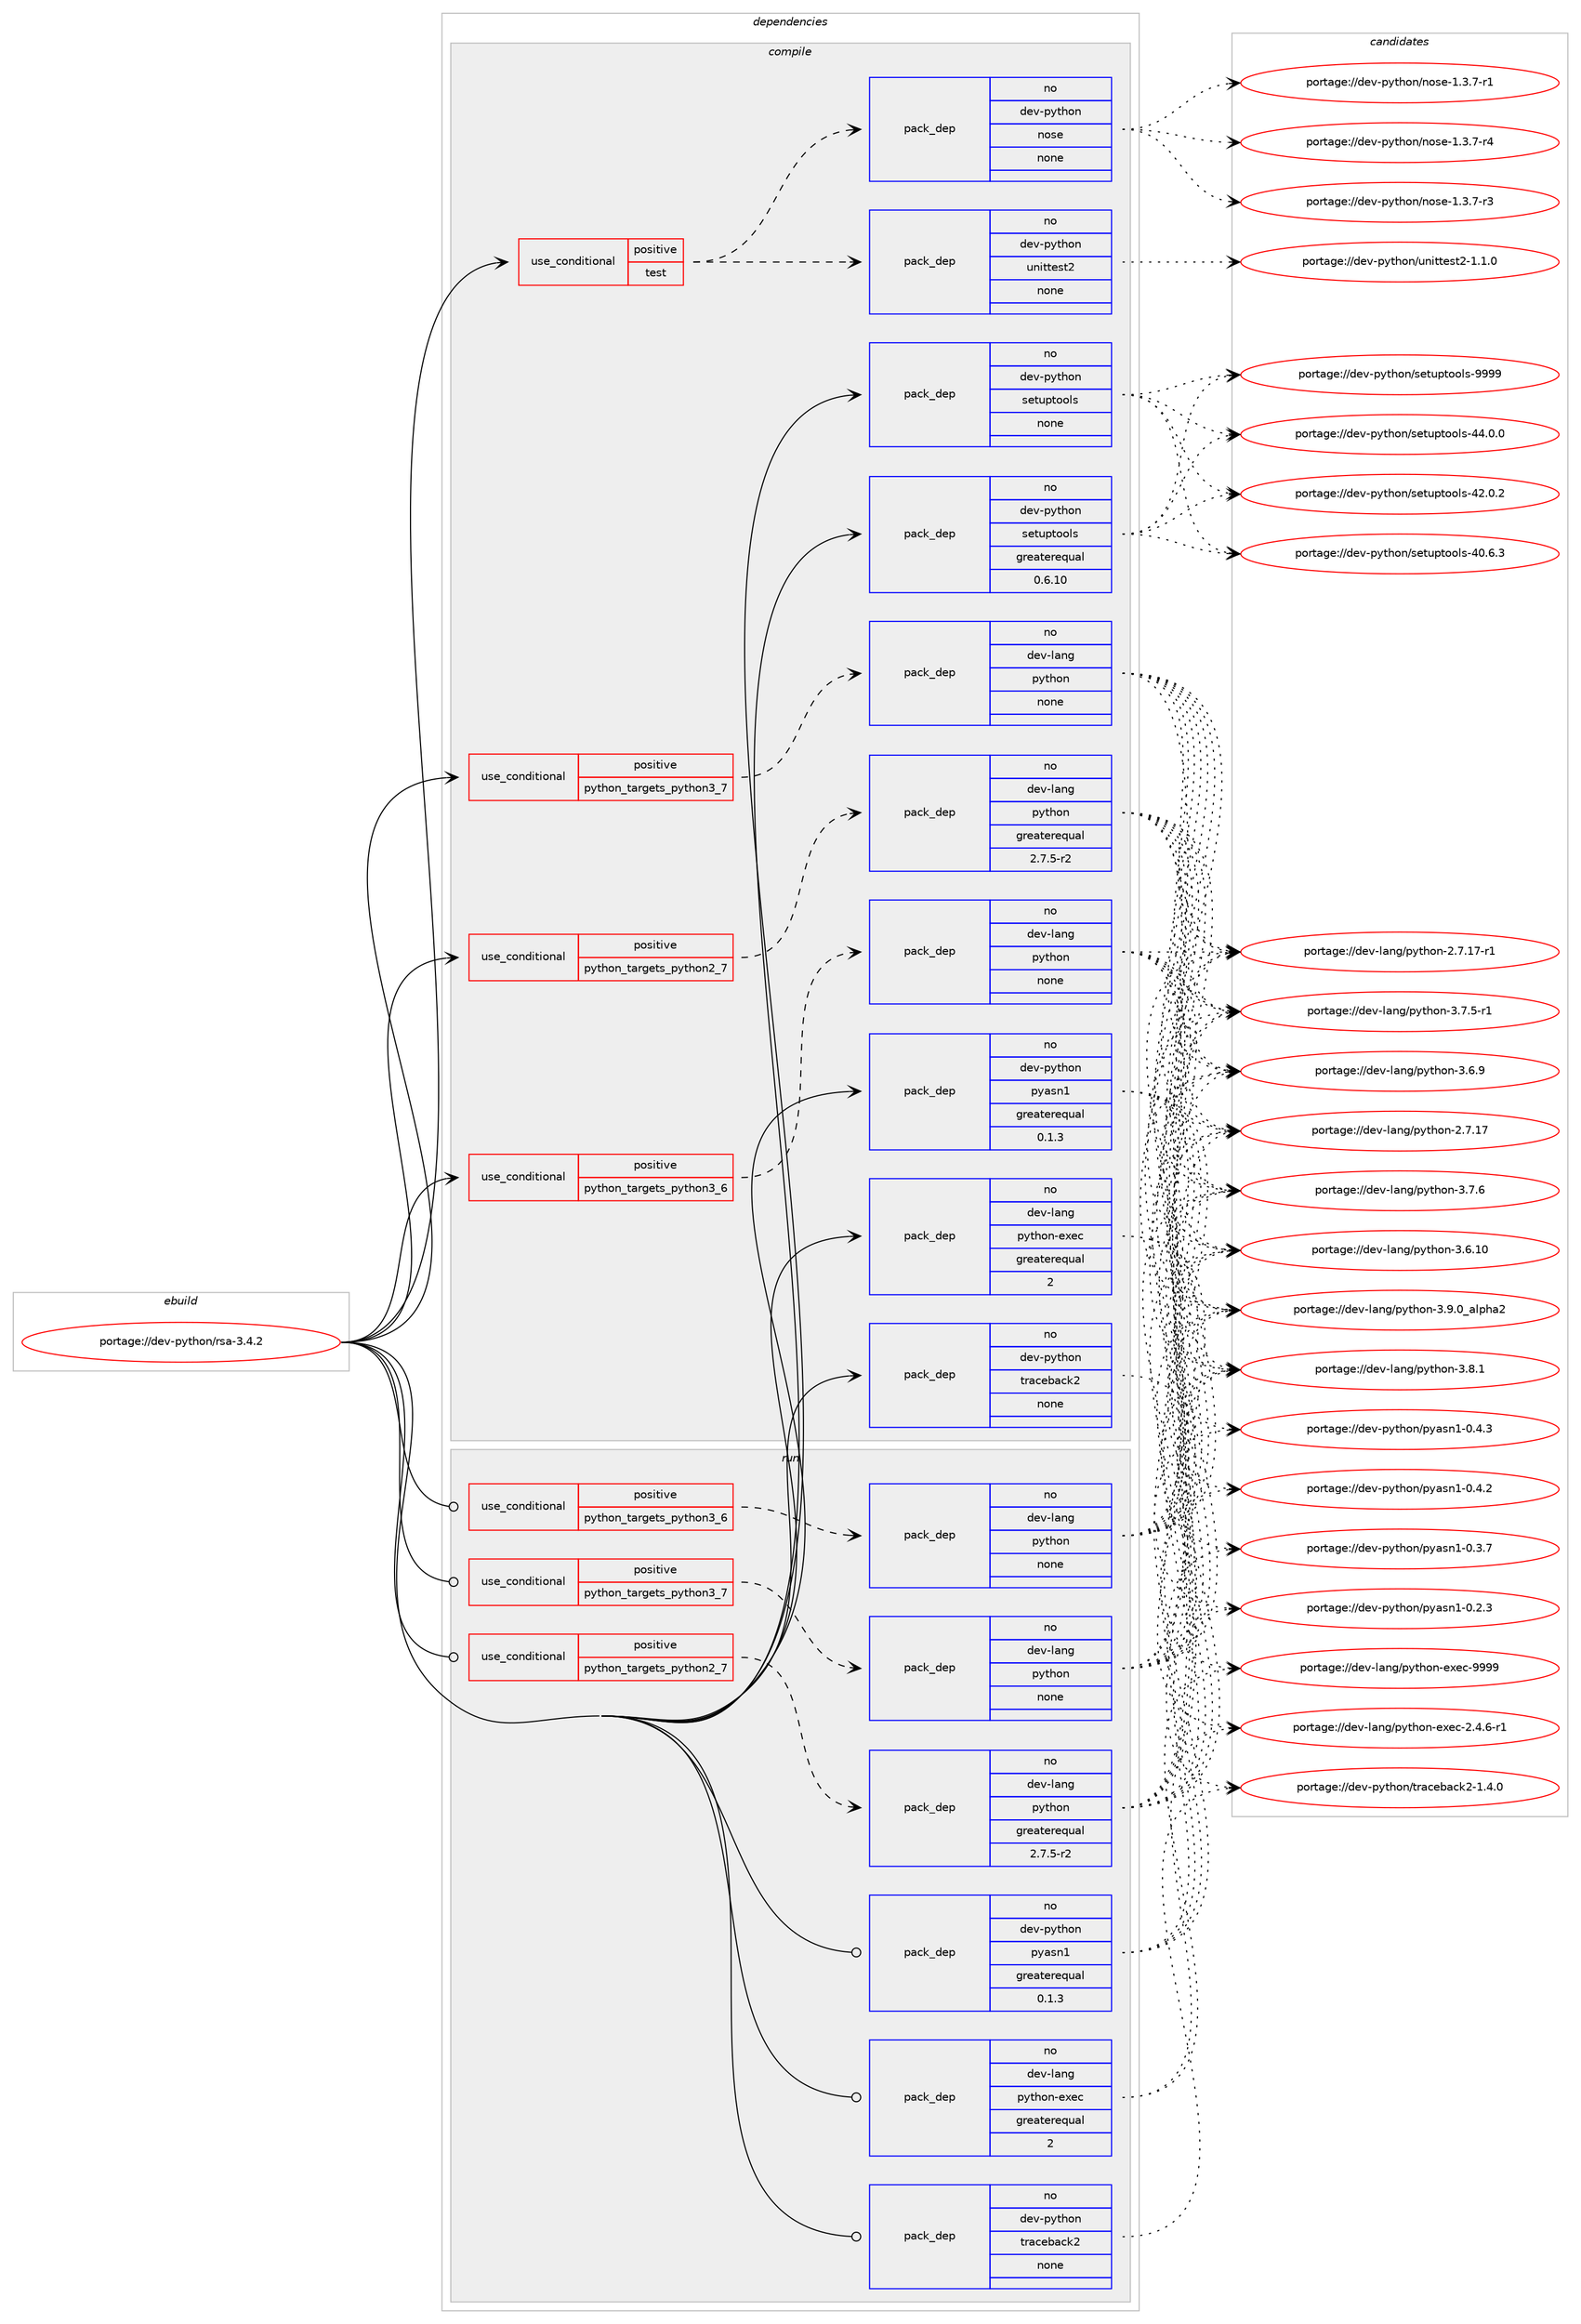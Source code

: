 digraph prolog {

# *************
# Graph options
# *************

newrank=true;
concentrate=true;
compound=true;
graph [rankdir=LR,fontname=Helvetica,fontsize=10,ranksep=1.5];#, ranksep=2.5, nodesep=0.2];
edge  [arrowhead=vee];
node  [fontname=Helvetica,fontsize=10];

# **********
# The ebuild
# **********

subgraph cluster_leftcol {
color=gray;
rank=same;
label=<<i>ebuild</i>>;
id [label="portage://dev-python/rsa-3.4.2", color=red, width=4, href="../dev-python/rsa-3.4.2.svg"];
}

# ****************
# The dependencies
# ****************

subgraph cluster_midcol {
color=gray;
label=<<i>dependencies</i>>;
subgraph cluster_compile {
fillcolor="#eeeeee";
style=filled;
label=<<i>compile</i>>;
subgraph cond106421 {
dependency427174 [label=<<TABLE BORDER="0" CELLBORDER="1" CELLSPACING="0" CELLPADDING="4"><TR><TD ROWSPAN="3" CELLPADDING="10">use_conditional</TD></TR><TR><TD>positive</TD></TR><TR><TD>python_targets_python2_7</TD></TR></TABLE>>, shape=none, color=red];
subgraph pack315855 {
dependency427175 [label=<<TABLE BORDER="0" CELLBORDER="1" CELLSPACING="0" CELLPADDING="4" WIDTH="220"><TR><TD ROWSPAN="6" CELLPADDING="30">pack_dep</TD></TR><TR><TD WIDTH="110">no</TD></TR><TR><TD>dev-lang</TD></TR><TR><TD>python</TD></TR><TR><TD>greaterequal</TD></TR><TR><TD>2.7.5-r2</TD></TR></TABLE>>, shape=none, color=blue];
}
dependency427174:e -> dependency427175:w [weight=20,style="dashed",arrowhead="vee"];
}
id:e -> dependency427174:w [weight=20,style="solid",arrowhead="vee"];
subgraph cond106422 {
dependency427176 [label=<<TABLE BORDER="0" CELLBORDER="1" CELLSPACING="0" CELLPADDING="4"><TR><TD ROWSPAN="3" CELLPADDING="10">use_conditional</TD></TR><TR><TD>positive</TD></TR><TR><TD>python_targets_python3_6</TD></TR></TABLE>>, shape=none, color=red];
subgraph pack315856 {
dependency427177 [label=<<TABLE BORDER="0" CELLBORDER="1" CELLSPACING="0" CELLPADDING="4" WIDTH="220"><TR><TD ROWSPAN="6" CELLPADDING="30">pack_dep</TD></TR><TR><TD WIDTH="110">no</TD></TR><TR><TD>dev-lang</TD></TR><TR><TD>python</TD></TR><TR><TD>none</TD></TR><TR><TD></TD></TR></TABLE>>, shape=none, color=blue];
}
dependency427176:e -> dependency427177:w [weight=20,style="dashed",arrowhead="vee"];
}
id:e -> dependency427176:w [weight=20,style="solid",arrowhead="vee"];
subgraph cond106423 {
dependency427178 [label=<<TABLE BORDER="0" CELLBORDER="1" CELLSPACING="0" CELLPADDING="4"><TR><TD ROWSPAN="3" CELLPADDING="10">use_conditional</TD></TR><TR><TD>positive</TD></TR><TR><TD>python_targets_python3_7</TD></TR></TABLE>>, shape=none, color=red];
subgraph pack315857 {
dependency427179 [label=<<TABLE BORDER="0" CELLBORDER="1" CELLSPACING="0" CELLPADDING="4" WIDTH="220"><TR><TD ROWSPAN="6" CELLPADDING="30">pack_dep</TD></TR><TR><TD WIDTH="110">no</TD></TR><TR><TD>dev-lang</TD></TR><TR><TD>python</TD></TR><TR><TD>none</TD></TR><TR><TD></TD></TR></TABLE>>, shape=none, color=blue];
}
dependency427178:e -> dependency427179:w [weight=20,style="dashed",arrowhead="vee"];
}
id:e -> dependency427178:w [weight=20,style="solid",arrowhead="vee"];
subgraph cond106424 {
dependency427180 [label=<<TABLE BORDER="0" CELLBORDER="1" CELLSPACING="0" CELLPADDING="4"><TR><TD ROWSPAN="3" CELLPADDING="10">use_conditional</TD></TR><TR><TD>positive</TD></TR><TR><TD>test</TD></TR></TABLE>>, shape=none, color=red];
subgraph pack315858 {
dependency427181 [label=<<TABLE BORDER="0" CELLBORDER="1" CELLSPACING="0" CELLPADDING="4" WIDTH="220"><TR><TD ROWSPAN="6" CELLPADDING="30">pack_dep</TD></TR><TR><TD WIDTH="110">no</TD></TR><TR><TD>dev-python</TD></TR><TR><TD>nose</TD></TR><TR><TD>none</TD></TR><TR><TD></TD></TR></TABLE>>, shape=none, color=blue];
}
dependency427180:e -> dependency427181:w [weight=20,style="dashed",arrowhead="vee"];
subgraph pack315859 {
dependency427182 [label=<<TABLE BORDER="0" CELLBORDER="1" CELLSPACING="0" CELLPADDING="4" WIDTH="220"><TR><TD ROWSPAN="6" CELLPADDING="30">pack_dep</TD></TR><TR><TD WIDTH="110">no</TD></TR><TR><TD>dev-python</TD></TR><TR><TD>unittest2</TD></TR><TR><TD>none</TD></TR><TR><TD></TD></TR></TABLE>>, shape=none, color=blue];
}
dependency427180:e -> dependency427182:w [weight=20,style="dashed",arrowhead="vee"];
}
id:e -> dependency427180:w [weight=20,style="solid",arrowhead="vee"];
subgraph pack315860 {
dependency427183 [label=<<TABLE BORDER="0" CELLBORDER="1" CELLSPACING="0" CELLPADDING="4" WIDTH="220"><TR><TD ROWSPAN="6" CELLPADDING="30">pack_dep</TD></TR><TR><TD WIDTH="110">no</TD></TR><TR><TD>dev-lang</TD></TR><TR><TD>python-exec</TD></TR><TR><TD>greaterequal</TD></TR><TR><TD>2</TD></TR></TABLE>>, shape=none, color=blue];
}
id:e -> dependency427183:w [weight=20,style="solid",arrowhead="vee"];
subgraph pack315861 {
dependency427184 [label=<<TABLE BORDER="0" CELLBORDER="1" CELLSPACING="0" CELLPADDING="4" WIDTH="220"><TR><TD ROWSPAN="6" CELLPADDING="30">pack_dep</TD></TR><TR><TD WIDTH="110">no</TD></TR><TR><TD>dev-python</TD></TR><TR><TD>pyasn1</TD></TR><TR><TD>greaterequal</TD></TR><TR><TD>0.1.3</TD></TR></TABLE>>, shape=none, color=blue];
}
id:e -> dependency427184:w [weight=20,style="solid",arrowhead="vee"];
subgraph pack315862 {
dependency427185 [label=<<TABLE BORDER="0" CELLBORDER="1" CELLSPACING="0" CELLPADDING="4" WIDTH="220"><TR><TD ROWSPAN="6" CELLPADDING="30">pack_dep</TD></TR><TR><TD WIDTH="110">no</TD></TR><TR><TD>dev-python</TD></TR><TR><TD>setuptools</TD></TR><TR><TD>greaterequal</TD></TR><TR><TD>0.6.10</TD></TR></TABLE>>, shape=none, color=blue];
}
id:e -> dependency427185:w [weight=20,style="solid",arrowhead="vee"];
subgraph pack315863 {
dependency427186 [label=<<TABLE BORDER="0" CELLBORDER="1" CELLSPACING="0" CELLPADDING="4" WIDTH="220"><TR><TD ROWSPAN="6" CELLPADDING="30">pack_dep</TD></TR><TR><TD WIDTH="110">no</TD></TR><TR><TD>dev-python</TD></TR><TR><TD>setuptools</TD></TR><TR><TD>none</TD></TR><TR><TD></TD></TR></TABLE>>, shape=none, color=blue];
}
id:e -> dependency427186:w [weight=20,style="solid",arrowhead="vee"];
subgraph pack315864 {
dependency427187 [label=<<TABLE BORDER="0" CELLBORDER="1" CELLSPACING="0" CELLPADDING="4" WIDTH="220"><TR><TD ROWSPAN="6" CELLPADDING="30">pack_dep</TD></TR><TR><TD WIDTH="110">no</TD></TR><TR><TD>dev-python</TD></TR><TR><TD>traceback2</TD></TR><TR><TD>none</TD></TR><TR><TD></TD></TR></TABLE>>, shape=none, color=blue];
}
id:e -> dependency427187:w [weight=20,style="solid",arrowhead="vee"];
}
subgraph cluster_compileandrun {
fillcolor="#eeeeee";
style=filled;
label=<<i>compile and run</i>>;
}
subgraph cluster_run {
fillcolor="#eeeeee";
style=filled;
label=<<i>run</i>>;
subgraph cond106425 {
dependency427188 [label=<<TABLE BORDER="0" CELLBORDER="1" CELLSPACING="0" CELLPADDING="4"><TR><TD ROWSPAN="3" CELLPADDING="10">use_conditional</TD></TR><TR><TD>positive</TD></TR><TR><TD>python_targets_python2_7</TD></TR></TABLE>>, shape=none, color=red];
subgraph pack315865 {
dependency427189 [label=<<TABLE BORDER="0" CELLBORDER="1" CELLSPACING="0" CELLPADDING="4" WIDTH="220"><TR><TD ROWSPAN="6" CELLPADDING="30">pack_dep</TD></TR><TR><TD WIDTH="110">no</TD></TR><TR><TD>dev-lang</TD></TR><TR><TD>python</TD></TR><TR><TD>greaterequal</TD></TR><TR><TD>2.7.5-r2</TD></TR></TABLE>>, shape=none, color=blue];
}
dependency427188:e -> dependency427189:w [weight=20,style="dashed",arrowhead="vee"];
}
id:e -> dependency427188:w [weight=20,style="solid",arrowhead="odot"];
subgraph cond106426 {
dependency427190 [label=<<TABLE BORDER="0" CELLBORDER="1" CELLSPACING="0" CELLPADDING="4"><TR><TD ROWSPAN="3" CELLPADDING="10">use_conditional</TD></TR><TR><TD>positive</TD></TR><TR><TD>python_targets_python3_6</TD></TR></TABLE>>, shape=none, color=red];
subgraph pack315866 {
dependency427191 [label=<<TABLE BORDER="0" CELLBORDER="1" CELLSPACING="0" CELLPADDING="4" WIDTH="220"><TR><TD ROWSPAN="6" CELLPADDING="30">pack_dep</TD></TR><TR><TD WIDTH="110">no</TD></TR><TR><TD>dev-lang</TD></TR><TR><TD>python</TD></TR><TR><TD>none</TD></TR><TR><TD></TD></TR></TABLE>>, shape=none, color=blue];
}
dependency427190:e -> dependency427191:w [weight=20,style="dashed",arrowhead="vee"];
}
id:e -> dependency427190:w [weight=20,style="solid",arrowhead="odot"];
subgraph cond106427 {
dependency427192 [label=<<TABLE BORDER="0" CELLBORDER="1" CELLSPACING="0" CELLPADDING="4"><TR><TD ROWSPAN="3" CELLPADDING="10">use_conditional</TD></TR><TR><TD>positive</TD></TR><TR><TD>python_targets_python3_7</TD></TR></TABLE>>, shape=none, color=red];
subgraph pack315867 {
dependency427193 [label=<<TABLE BORDER="0" CELLBORDER="1" CELLSPACING="0" CELLPADDING="4" WIDTH="220"><TR><TD ROWSPAN="6" CELLPADDING="30">pack_dep</TD></TR><TR><TD WIDTH="110">no</TD></TR><TR><TD>dev-lang</TD></TR><TR><TD>python</TD></TR><TR><TD>none</TD></TR><TR><TD></TD></TR></TABLE>>, shape=none, color=blue];
}
dependency427192:e -> dependency427193:w [weight=20,style="dashed",arrowhead="vee"];
}
id:e -> dependency427192:w [weight=20,style="solid",arrowhead="odot"];
subgraph pack315868 {
dependency427194 [label=<<TABLE BORDER="0" CELLBORDER="1" CELLSPACING="0" CELLPADDING="4" WIDTH="220"><TR><TD ROWSPAN="6" CELLPADDING="30">pack_dep</TD></TR><TR><TD WIDTH="110">no</TD></TR><TR><TD>dev-lang</TD></TR><TR><TD>python-exec</TD></TR><TR><TD>greaterequal</TD></TR><TR><TD>2</TD></TR></TABLE>>, shape=none, color=blue];
}
id:e -> dependency427194:w [weight=20,style="solid",arrowhead="odot"];
subgraph pack315869 {
dependency427195 [label=<<TABLE BORDER="0" CELLBORDER="1" CELLSPACING="0" CELLPADDING="4" WIDTH="220"><TR><TD ROWSPAN="6" CELLPADDING="30">pack_dep</TD></TR><TR><TD WIDTH="110">no</TD></TR><TR><TD>dev-python</TD></TR><TR><TD>pyasn1</TD></TR><TR><TD>greaterequal</TD></TR><TR><TD>0.1.3</TD></TR></TABLE>>, shape=none, color=blue];
}
id:e -> dependency427195:w [weight=20,style="solid",arrowhead="odot"];
subgraph pack315870 {
dependency427196 [label=<<TABLE BORDER="0" CELLBORDER="1" CELLSPACING="0" CELLPADDING="4" WIDTH="220"><TR><TD ROWSPAN="6" CELLPADDING="30">pack_dep</TD></TR><TR><TD WIDTH="110">no</TD></TR><TR><TD>dev-python</TD></TR><TR><TD>traceback2</TD></TR><TR><TD>none</TD></TR><TR><TD></TD></TR></TABLE>>, shape=none, color=blue];
}
id:e -> dependency427196:w [weight=20,style="solid",arrowhead="odot"];
}
}

# **************
# The candidates
# **************

subgraph cluster_choices {
rank=same;
color=gray;
label=<<i>candidates</i>>;

subgraph choice315855 {
color=black;
nodesep=1;
choice10010111845108971101034711212111610411111045514657464895971081121049750 [label="portage://dev-lang/python-3.9.0_alpha2", color=red, width=4,href="../dev-lang/python-3.9.0_alpha2.svg"];
choice100101118451089711010347112121116104111110455146564649 [label="portage://dev-lang/python-3.8.1", color=red, width=4,href="../dev-lang/python-3.8.1.svg"];
choice100101118451089711010347112121116104111110455146554654 [label="portage://dev-lang/python-3.7.6", color=red, width=4,href="../dev-lang/python-3.7.6.svg"];
choice1001011184510897110103471121211161041111104551465546534511449 [label="portage://dev-lang/python-3.7.5-r1", color=red, width=4,href="../dev-lang/python-3.7.5-r1.svg"];
choice100101118451089711010347112121116104111110455146544657 [label="portage://dev-lang/python-3.6.9", color=red, width=4,href="../dev-lang/python-3.6.9.svg"];
choice10010111845108971101034711212111610411111045514654464948 [label="portage://dev-lang/python-3.6.10", color=red, width=4,href="../dev-lang/python-3.6.10.svg"];
choice100101118451089711010347112121116104111110455046554649554511449 [label="portage://dev-lang/python-2.7.17-r1", color=red, width=4,href="../dev-lang/python-2.7.17-r1.svg"];
choice10010111845108971101034711212111610411111045504655464955 [label="portage://dev-lang/python-2.7.17", color=red, width=4,href="../dev-lang/python-2.7.17.svg"];
dependency427175:e -> choice10010111845108971101034711212111610411111045514657464895971081121049750:w [style=dotted,weight="100"];
dependency427175:e -> choice100101118451089711010347112121116104111110455146564649:w [style=dotted,weight="100"];
dependency427175:e -> choice100101118451089711010347112121116104111110455146554654:w [style=dotted,weight="100"];
dependency427175:e -> choice1001011184510897110103471121211161041111104551465546534511449:w [style=dotted,weight="100"];
dependency427175:e -> choice100101118451089711010347112121116104111110455146544657:w [style=dotted,weight="100"];
dependency427175:e -> choice10010111845108971101034711212111610411111045514654464948:w [style=dotted,weight="100"];
dependency427175:e -> choice100101118451089711010347112121116104111110455046554649554511449:w [style=dotted,weight="100"];
dependency427175:e -> choice10010111845108971101034711212111610411111045504655464955:w [style=dotted,weight="100"];
}
subgraph choice315856 {
color=black;
nodesep=1;
choice10010111845108971101034711212111610411111045514657464895971081121049750 [label="portage://dev-lang/python-3.9.0_alpha2", color=red, width=4,href="../dev-lang/python-3.9.0_alpha2.svg"];
choice100101118451089711010347112121116104111110455146564649 [label="portage://dev-lang/python-3.8.1", color=red, width=4,href="../dev-lang/python-3.8.1.svg"];
choice100101118451089711010347112121116104111110455146554654 [label="portage://dev-lang/python-3.7.6", color=red, width=4,href="../dev-lang/python-3.7.6.svg"];
choice1001011184510897110103471121211161041111104551465546534511449 [label="portage://dev-lang/python-3.7.5-r1", color=red, width=4,href="../dev-lang/python-3.7.5-r1.svg"];
choice100101118451089711010347112121116104111110455146544657 [label="portage://dev-lang/python-3.6.9", color=red, width=4,href="../dev-lang/python-3.6.9.svg"];
choice10010111845108971101034711212111610411111045514654464948 [label="portage://dev-lang/python-3.6.10", color=red, width=4,href="../dev-lang/python-3.6.10.svg"];
choice100101118451089711010347112121116104111110455046554649554511449 [label="portage://dev-lang/python-2.7.17-r1", color=red, width=4,href="../dev-lang/python-2.7.17-r1.svg"];
choice10010111845108971101034711212111610411111045504655464955 [label="portage://dev-lang/python-2.7.17", color=red, width=4,href="../dev-lang/python-2.7.17.svg"];
dependency427177:e -> choice10010111845108971101034711212111610411111045514657464895971081121049750:w [style=dotted,weight="100"];
dependency427177:e -> choice100101118451089711010347112121116104111110455146564649:w [style=dotted,weight="100"];
dependency427177:e -> choice100101118451089711010347112121116104111110455146554654:w [style=dotted,weight="100"];
dependency427177:e -> choice1001011184510897110103471121211161041111104551465546534511449:w [style=dotted,weight="100"];
dependency427177:e -> choice100101118451089711010347112121116104111110455146544657:w [style=dotted,weight="100"];
dependency427177:e -> choice10010111845108971101034711212111610411111045514654464948:w [style=dotted,weight="100"];
dependency427177:e -> choice100101118451089711010347112121116104111110455046554649554511449:w [style=dotted,weight="100"];
dependency427177:e -> choice10010111845108971101034711212111610411111045504655464955:w [style=dotted,weight="100"];
}
subgraph choice315857 {
color=black;
nodesep=1;
choice10010111845108971101034711212111610411111045514657464895971081121049750 [label="portage://dev-lang/python-3.9.0_alpha2", color=red, width=4,href="../dev-lang/python-3.9.0_alpha2.svg"];
choice100101118451089711010347112121116104111110455146564649 [label="portage://dev-lang/python-3.8.1", color=red, width=4,href="../dev-lang/python-3.8.1.svg"];
choice100101118451089711010347112121116104111110455146554654 [label="portage://dev-lang/python-3.7.6", color=red, width=4,href="../dev-lang/python-3.7.6.svg"];
choice1001011184510897110103471121211161041111104551465546534511449 [label="portage://dev-lang/python-3.7.5-r1", color=red, width=4,href="../dev-lang/python-3.7.5-r1.svg"];
choice100101118451089711010347112121116104111110455146544657 [label="portage://dev-lang/python-3.6.9", color=red, width=4,href="../dev-lang/python-3.6.9.svg"];
choice10010111845108971101034711212111610411111045514654464948 [label="portage://dev-lang/python-3.6.10", color=red, width=4,href="../dev-lang/python-3.6.10.svg"];
choice100101118451089711010347112121116104111110455046554649554511449 [label="portage://dev-lang/python-2.7.17-r1", color=red, width=4,href="../dev-lang/python-2.7.17-r1.svg"];
choice10010111845108971101034711212111610411111045504655464955 [label="portage://dev-lang/python-2.7.17", color=red, width=4,href="../dev-lang/python-2.7.17.svg"];
dependency427179:e -> choice10010111845108971101034711212111610411111045514657464895971081121049750:w [style=dotted,weight="100"];
dependency427179:e -> choice100101118451089711010347112121116104111110455146564649:w [style=dotted,weight="100"];
dependency427179:e -> choice100101118451089711010347112121116104111110455146554654:w [style=dotted,weight="100"];
dependency427179:e -> choice1001011184510897110103471121211161041111104551465546534511449:w [style=dotted,weight="100"];
dependency427179:e -> choice100101118451089711010347112121116104111110455146544657:w [style=dotted,weight="100"];
dependency427179:e -> choice10010111845108971101034711212111610411111045514654464948:w [style=dotted,weight="100"];
dependency427179:e -> choice100101118451089711010347112121116104111110455046554649554511449:w [style=dotted,weight="100"];
dependency427179:e -> choice10010111845108971101034711212111610411111045504655464955:w [style=dotted,weight="100"];
}
subgraph choice315858 {
color=black;
nodesep=1;
choice10010111845112121116104111110471101111151014549465146554511452 [label="portage://dev-python/nose-1.3.7-r4", color=red, width=4,href="../dev-python/nose-1.3.7-r4.svg"];
choice10010111845112121116104111110471101111151014549465146554511451 [label="portage://dev-python/nose-1.3.7-r3", color=red, width=4,href="../dev-python/nose-1.3.7-r3.svg"];
choice10010111845112121116104111110471101111151014549465146554511449 [label="portage://dev-python/nose-1.3.7-r1", color=red, width=4,href="../dev-python/nose-1.3.7-r1.svg"];
dependency427181:e -> choice10010111845112121116104111110471101111151014549465146554511452:w [style=dotted,weight="100"];
dependency427181:e -> choice10010111845112121116104111110471101111151014549465146554511451:w [style=dotted,weight="100"];
dependency427181:e -> choice10010111845112121116104111110471101111151014549465146554511449:w [style=dotted,weight="100"];
}
subgraph choice315859 {
color=black;
nodesep=1;
choice100101118451121211161041111104711711010511611610111511650454946494648 [label="portage://dev-python/unittest2-1.1.0", color=red, width=4,href="../dev-python/unittest2-1.1.0.svg"];
dependency427182:e -> choice100101118451121211161041111104711711010511611610111511650454946494648:w [style=dotted,weight="100"];
}
subgraph choice315860 {
color=black;
nodesep=1;
choice10010111845108971101034711212111610411111045101120101994557575757 [label="portage://dev-lang/python-exec-9999", color=red, width=4,href="../dev-lang/python-exec-9999.svg"];
choice10010111845108971101034711212111610411111045101120101994550465246544511449 [label="portage://dev-lang/python-exec-2.4.6-r1", color=red, width=4,href="../dev-lang/python-exec-2.4.6-r1.svg"];
dependency427183:e -> choice10010111845108971101034711212111610411111045101120101994557575757:w [style=dotted,weight="100"];
dependency427183:e -> choice10010111845108971101034711212111610411111045101120101994550465246544511449:w [style=dotted,weight="100"];
}
subgraph choice315861 {
color=black;
nodesep=1;
choice10010111845112121116104111110471121219711511049454846524651 [label="portage://dev-python/pyasn1-0.4.3", color=red, width=4,href="../dev-python/pyasn1-0.4.3.svg"];
choice10010111845112121116104111110471121219711511049454846524650 [label="portage://dev-python/pyasn1-0.4.2", color=red, width=4,href="../dev-python/pyasn1-0.4.2.svg"];
choice10010111845112121116104111110471121219711511049454846514655 [label="portage://dev-python/pyasn1-0.3.7", color=red, width=4,href="../dev-python/pyasn1-0.3.7.svg"];
choice10010111845112121116104111110471121219711511049454846504651 [label="portage://dev-python/pyasn1-0.2.3", color=red, width=4,href="../dev-python/pyasn1-0.2.3.svg"];
dependency427184:e -> choice10010111845112121116104111110471121219711511049454846524651:w [style=dotted,weight="100"];
dependency427184:e -> choice10010111845112121116104111110471121219711511049454846524650:w [style=dotted,weight="100"];
dependency427184:e -> choice10010111845112121116104111110471121219711511049454846514655:w [style=dotted,weight="100"];
dependency427184:e -> choice10010111845112121116104111110471121219711511049454846504651:w [style=dotted,weight="100"];
}
subgraph choice315862 {
color=black;
nodesep=1;
choice10010111845112121116104111110471151011161171121161111111081154557575757 [label="portage://dev-python/setuptools-9999", color=red, width=4,href="../dev-python/setuptools-9999.svg"];
choice100101118451121211161041111104711510111611711211611111110811545525246484648 [label="portage://dev-python/setuptools-44.0.0", color=red, width=4,href="../dev-python/setuptools-44.0.0.svg"];
choice100101118451121211161041111104711510111611711211611111110811545525046484650 [label="portage://dev-python/setuptools-42.0.2", color=red, width=4,href="../dev-python/setuptools-42.0.2.svg"];
choice100101118451121211161041111104711510111611711211611111110811545524846544651 [label="portage://dev-python/setuptools-40.6.3", color=red, width=4,href="../dev-python/setuptools-40.6.3.svg"];
dependency427185:e -> choice10010111845112121116104111110471151011161171121161111111081154557575757:w [style=dotted,weight="100"];
dependency427185:e -> choice100101118451121211161041111104711510111611711211611111110811545525246484648:w [style=dotted,weight="100"];
dependency427185:e -> choice100101118451121211161041111104711510111611711211611111110811545525046484650:w [style=dotted,weight="100"];
dependency427185:e -> choice100101118451121211161041111104711510111611711211611111110811545524846544651:w [style=dotted,weight="100"];
}
subgraph choice315863 {
color=black;
nodesep=1;
choice10010111845112121116104111110471151011161171121161111111081154557575757 [label="portage://dev-python/setuptools-9999", color=red, width=4,href="../dev-python/setuptools-9999.svg"];
choice100101118451121211161041111104711510111611711211611111110811545525246484648 [label="portage://dev-python/setuptools-44.0.0", color=red, width=4,href="../dev-python/setuptools-44.0.0.svg"];
choice100101118451121211161041111104711510111611711211611111110811545525046484650 [label="portage://dev-python/setuptools-42.0.2", color=red, width=4,href="../dev-python/setuptools-42.0.2.svg"];
choice100101118451121211161041111104711510111611711211611111110811545524846544651 [label="portage://dev-python/setuptools-40.6.3", color=red, width=4,href="../dev-python/setuptools-40.6.3.svg"];
dependency427186:e -> choice10010111845112121116104111110471151011161171121161111111081154557575757:w [style=dotted,weight="100"];
dependency427186:e -> choice100101118451121211161041111104711510111611711211611111110811545525246484648:w [style=dotted,weight="100"];
dependency427186:e -> choice100101118451121211161041111104711510111611711211611111110811545525046484650:w [style=dotted,weight="100"];
dependency427186:e -> choice100101118451121211161041111104711510111611711211611111110811545524846544651:w [style=dotted,weight="100"];
}
subgraph choice315864 {
color=black;
nodesep=1;
choice1001011184511212111610411111047116114979910198979910750454946524648 [label="portage://dev-python/traceback2-1.4.0", color=red, width=4,href="../dev-python/traceback2-1.4.0.svg"];
dependency427187:e -> choice1001011184511212111610411111047116114979910198979910750454946524648:w [style=dotted,weight="100"];
}
subgraph choice315865 {
color=black;
nodesep=1;
choice10010111845108971101034711212111610411111045514657464895971081121049750 [label="portage://dev-lang/python-3.9.0_alpha2", color=red, width=4,href="../dev-lang/python-3.9.0_alpha2.svg"];
choice100101118451089711010347112121116104111110455146564649 [label="portage://dev-lang/python-3.8.1", color=red, width=4,href="../dev-lang/python-3.8.1.svg"];
choice100101118451089711010347112121116104111110455146554654 [label="portage://dev-lang/python-3.7.6", color=red, width=4,href="../dev-lang/python-3.7.6.svg"];
choice1001011184510897110103471121211161041111104551465546534511449 [label="portage://dev-lang/python-3.7.5-r1", color=red, width=4,href="../dev-lang/python-3.7.5-r1.svg"];
choice100101118451089711010347112121116104111110455146544657 [label="portage://dev-lang/python-3.6.9", color=red, width=4,href="../dev-lang/python-3.6.9.svg"];
choice10010111845108971101034711212111610411111045514654464948 [label="portage://dev-lang/python-3.6.10", color=red, width=4,href="../dev-lang/python-3.6.10.svg"];
choice100101118451089711010347112121116104111110455046554649554511449 [label="portage://dev-lang/python-2.7.17-r1", color=red, width=4,href="../dev-lang/python-2.7.17-r1.svg"];
choice10010111845108971101034711212111610411111045504655464955 [label="portage://dev-lang/python-2.7.17", color=red, width=4,href="../dev-lang/python-2.7.17.svg"];
dependency427189:e -> choice10010111845108971101034711212111610411111045514657464895971081121049750:w [style=dotted,weight="100"];
dependency427189:e -> choice100101118451089711010347112121116104111110455146564649:w [style=dotted,weight="100"];
dependency427189:e -> choice100101118451089711010347112121116104111110455146554654:w [style=dotted,weight="100"];
dependency427189:e -> choice1001011184510897110103471121211161041111104551465546534511449:w [style=dotted,weight="100"];
dependency427189:e -> choice100101118451089711010347112121116104111110455146544657:w [style=dotted,weight="100"];
dependency427189:e -> choice10010111845108971101034711212111610411111045514654464948:w [style=dotted,weight="100"];
dependency427189:e -> choice100101118451089711010347112121116104111110455046554649554511449:w [style=dotted,weight="100"];
dependency427189:e -> choice10010111845108971101034711212111610411111045504655464955:w [style=dotted,weight="100"];
}
subgraph choice315866 {
color=black;
nodesep=1;
choice10010111845108971101034711212111610411111045514657464895971081121049750 [label="portage://dev-lang/python-3.9.0_alpha2", color=red, width=4,href="../dev-lang/python-3.9.0_alpha2.svg"];
choice100101118451089711010347112121116104111110455146564649 [label="portage://dev-lang/python-3.8.1", color=red, width=4,href="../dev-lang/python-3.8.1.svg"];
choice100101118451089711010347112121116104111110455146554654 [label="portage://dev-lang/python-3.7.6", color=red, width=4,href="../dev-lang/python-3.7.6.svg"];
choice1001011184510897110103471121211161041111104551465546534511449 [label="portage://dev-lang/python-3.7.5-r1", color=red, width=4,href="../dev-lang/python-3.7.5-r1.svg"];
choice100101118451089711010347112121116104111110455146544657 [label="portage://dev-lang/python-3.6.9", color=red, width=4,href="../dev-lang/python-3.6.9.svg"];
choice10010111845108971101034711212111610411111045514654464948 [label="portage://dev-lang/python-3.6.10", color=red, width=4,href="../dev-lang/python-3.6.10.svg"];
choice100101118451089711010347112121116104111110455046554649554511449 [label="portage://dev-lang/python-2.7.17-r1", color=red, width=4,href="../dev-lang/python-2.7.17-r1.svg"];
choice10010111845108971101034711212111610411111045504655464955 [label="portage://dev-lang/python-2.7.17", color=red, width=4,href="../dev-lang/python-2.7.17.svg"];
dependency427191:e -> choice10010111845108971101034711212111610411111045514657464895971081121049750:w [style=dotted,weight="100"];
dependency427191:e -> choice100101118451089711010347112121116104111110455146564649:w [style=dotted,weight="100"];
dependency427191:e -> choice100101118451089711010347112121116104111110455146554654:w [style=dotted,weight="100"];
dependency427191:e -> choice1001011184510897110103471121211161041111104551465546534511449:w [style=dotted,weight="100"];
dependency427191:e -> choice100101118451089711010347112121116104111110455146544657:w [style=dotted,weight="100"];
dependency427191:e -> choice10010111845108971101034711212111610411111045514654464948:w [style=dotted,weight="100"];
dependency427191:e -> choice100101118451089711010347112121116104111110455046554649554511449:w [style=dotted,weight="100"];
dependency427191:e -> choice10010111845108971101034711212111610411111045504655464955:w [style=dotted,weight="100"];
}
subgraph choice315867 {
color=black;
nodesep=1;
choice10010111845108971101034711212111610411111045514657464895971081121049750 [label="portage://dev-lang/python-3.9.0_alpha2", color=red, width=4,href="../dev-lang/python-3.9.0_alpha2.svg"];
choice100101118451089711010347112121116104111110455146564649 [label="portage://dev-lang/python-3.8.1", color=red, width=4,href="../dev-lang/python-3.8.1.svg"];
choice100101118451089711010347112121116104111110455146554654 [label="portage://dev-lang/python-3.7.6", color=red, width=4,href="../dev-lang/python-3.7.6.svg"];
choice1001011184510897110103471121211161041111104551465546534511449 [label="portage://dev-lang/python-3.7.5-r1", color=red, width=4,href="../dev-lang/python-3.7.5-r1.svg"];
choice100101118451089711010347112121116104111110455146544657 [label="portage://dev-lang/python-3.6.9", color=red, width=4,href="../dev-lang/python-3.6.9.svg"];
choice10010111845108971101034711212111610411111045514654464948 [label="portage://dev-lang/python-3.6.10", color=red, width=4,href="../dev-lang/python-3.6.10.svg"];
choice100101118451089711010347112121116104111110455046554649554511449 [label="portage://dev-lang/python-2.7.17-r1", color=red, width=4,href="../dev-lang/python-2.7.17-r1.svg"];
choice10010111845108971101034711212111610411111045504655464955 [label="portage://dev-lang/python-2.7.17", color=red, width=4,href="../dev-lang/python-2.7.17.svg"];
dependency427193:e -> choice10010111845108971101034711212111610411111045514657464895971081121049750:w [style=dotted,weight="100"];
dependency427193:e -> choice100101118451089711010347112121116104111110455146564649:w [style=dotted,weight="100"];
dependency427193:e -> choice100101118451089711010347112121116104111110455146554654:w [style=dotted,weight="100"];
dependency427193:e -> choice1001011184510897110103471121211161041111104551465546534511449:w [style=dotted,weight="100"];
dependency427193:e -> choice100101118451089711010347112121116104111110455146544657:w [style=dotted,weight="100"];
dependency427193:e -> choice10010111845108971101034711212111610411111045514654464948:w [style=dotted,weight="100"];
dependency427193:e -> choice100101118451089711010347112121116104111110455046554649554511449:w [style=dotted,weight="100"];
dependency427193:e -> choice10010111845108971101034711212111610411111045504655464955:w [style=dotted,weight="100"];
}
subgraph choice315868 {
color=black;
nodesep=1;
choice10010111845108971101034711212111610411111045101120101994557575757 [label="portage://dev-lang/python-exec-9999", color=red, width=4,href="../dev-lang/python-exec-9999.svg"];
choice10010111845108971101034711212111610411111045101120101994550465246544511449 [label="portage://dev-lang/python-exec-2.4.6-r1", color=red, width=4,href="../dev-lang/python-exec-2.4.6-r1.svg"];
dependency427194:e -> choice10010111845108971101034711212111610411111045101120101994557575757:w [style=dotted,weight="100"];
dependency427194:e -> choice10010111845108971101034711212111610411111045101120101994550465246544511449:w [style=dotted,weight="100"];
}
subgraph choice315869 {
color=black;
nodesep=1;
choice10010111845112121116104111110471121219711511049454846524651 [label="portage://dev-python/pyasn1-0.4.3", color=red, width=4,href="../dev-python/pyasn1-0.4.3.svg"];
choice10010111845112121116104111110471121219711511049454846524650 [label="portage://dev-python/pyasn1-0.4.2", color=red, width=4,href="../dev-python/pyasn1-0.4.2.svg"];
choice10010111845112121116104111110471121219711511049454846514655 [label="portage://dev-python/pyasn1-0.3.7", color=red, width=4,href="../dev-python/pyasn1-0.3.7.svg"];
choice10010111845112121116104111110471121219711511049454846504651 [label="portage://dev-python/pyasn1-0.2.3", color=red, width=4,href="../dev-python/pyasn1-0.2.3.svg"];
dependency427195:e -> choice10010111845112121116104111110471121219711511049454846524651:w [style=dotted,weight="100"];
dependency427195:e -> choice10010111845112121116104111110471121219711511049454846524650:w [style=dotted,weight="100"];
dependency427195:e -> choice10010111845112121116104111110471121219711511049454846514655:w [style=dotted,weight="100"];
dependency427195:e -> choice10010111845112121116104111110471121219711511049454846504651:w [style=dotted,weight="100"];
}
subgraph choice315870 {
color=black;
nodesep=1;
choice1001011184511212111610411111047116114979910198979910750454946524648 [label="portage://dev-python/traceback2-1.4.0", color=red, width=4,href="../dev-python/traceback2-1.4.0.svg"];
dependency427196:e -> choice1001011184511212111610411111047116114979910198979910750454946524648:w [style=dotted,weight="100"];
}
}

}

